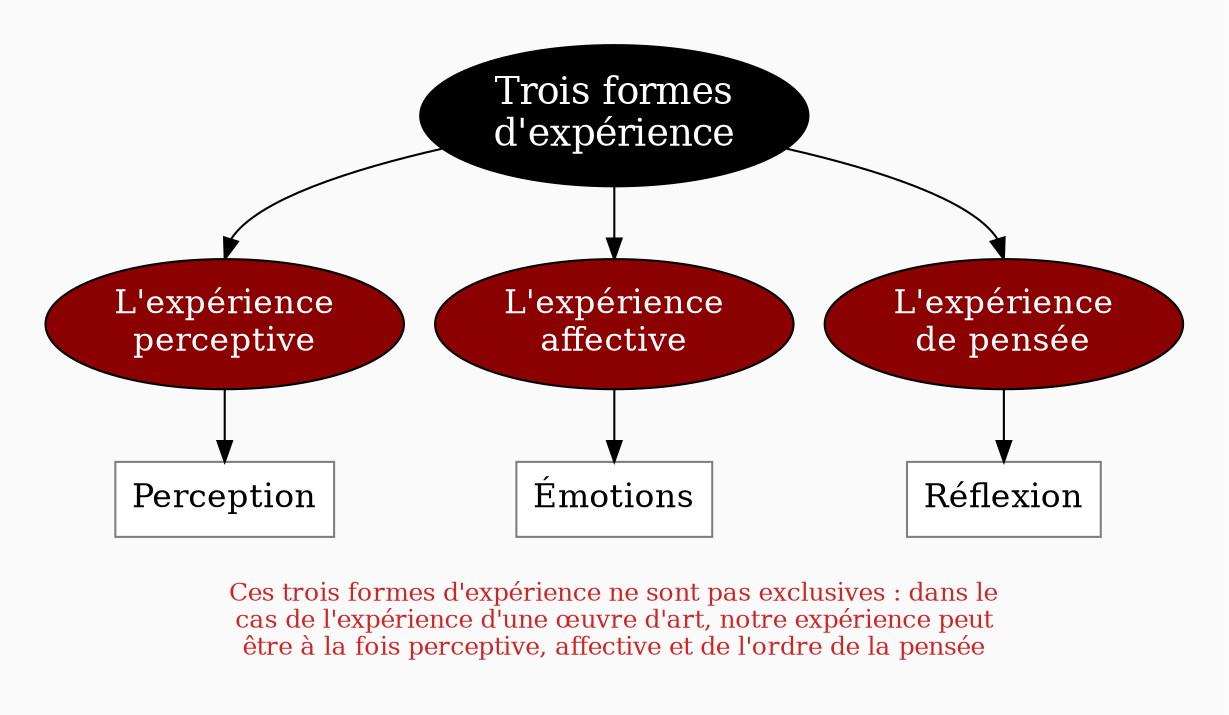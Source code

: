 digraph G {
// Template : diagram
//rankdir=LR
splines=true
//splines=curved
bgcolor=grey98
pad=0.3
style=filled
edge[minlen=4]
ranksep=0.1
nodesep=0.2 // valeur à changer ?

// NIVEAU 1
node[style=filled; fillcolor=12 ; fontcolor=white ; fontsize=18]
// a1[label=""]
a1[label="Trois formes
d'expérience"]


// NIVEAU 2
node[style=filled;fillcolor=red4;fontcolor=white; fontsize=16]
// b1[label=""]
a1->{
b1[label="L'expérience
perceptive"]    
b2[label="L'expérience
affective"]
b3[label="L'expérience
de pensée"]
}[headport=n]

// NIVEAU 3 (sans intermédiaire)
node [shape=box; style=filled;fillcolor=white;fontcolor=black;color=grey50]
// c1[label=""]
b1->c1
c1[label="Perception"]
b2->c2
c2[label="Émotions"]
b3->c3
c3[label="Réflexion"]


// INTERMEDIAIRE AVANT NIVEAU 3
node[style=filled;fillcolor=grey78;shape=oval]
// [arrowhead=none]
// bc1[label=""]

// NIVEAU 3 (avec intermédiaire)
node[style="filled";fillcolor=white;shape=box;color=grey50]
// c1[label=""]

// NIVEAU 4
node[style="filled, rounded";fillcolor=white;shape=box;color=grey50]
// d1[label=""]


// ETIQUETTES EN ROUGE
node[shape=plaintext;fontcolor=firebrick3;fillcolor=grey98]
// e1[label=< <B>= Titre</B><BR /><BR />Contenu<BR /> >]
// e1[label=""]
// ->e1[minlen=1;style=invis]

e1[label="Ces trois formes d'expérience ne sont pas exclusives : dans le
cas de l'expérience d'une œuvre d'art, notre expérience peut
être à la fois perceptive, affective et de l'ordre de la pensée",fontsize=12]
c2->e1[minlen=2;style=invis]


// Remarques
node[color=blue;shape=box;style=filled;margin=0.07;fontcolor=black;fontsize=13]
edge[color=blue;arrowhead="none";xlabel="";style=dashed]
// r1[label=""]
// {rank=same;->r1}
// {rank=same;r1->[dir=back]}


}
